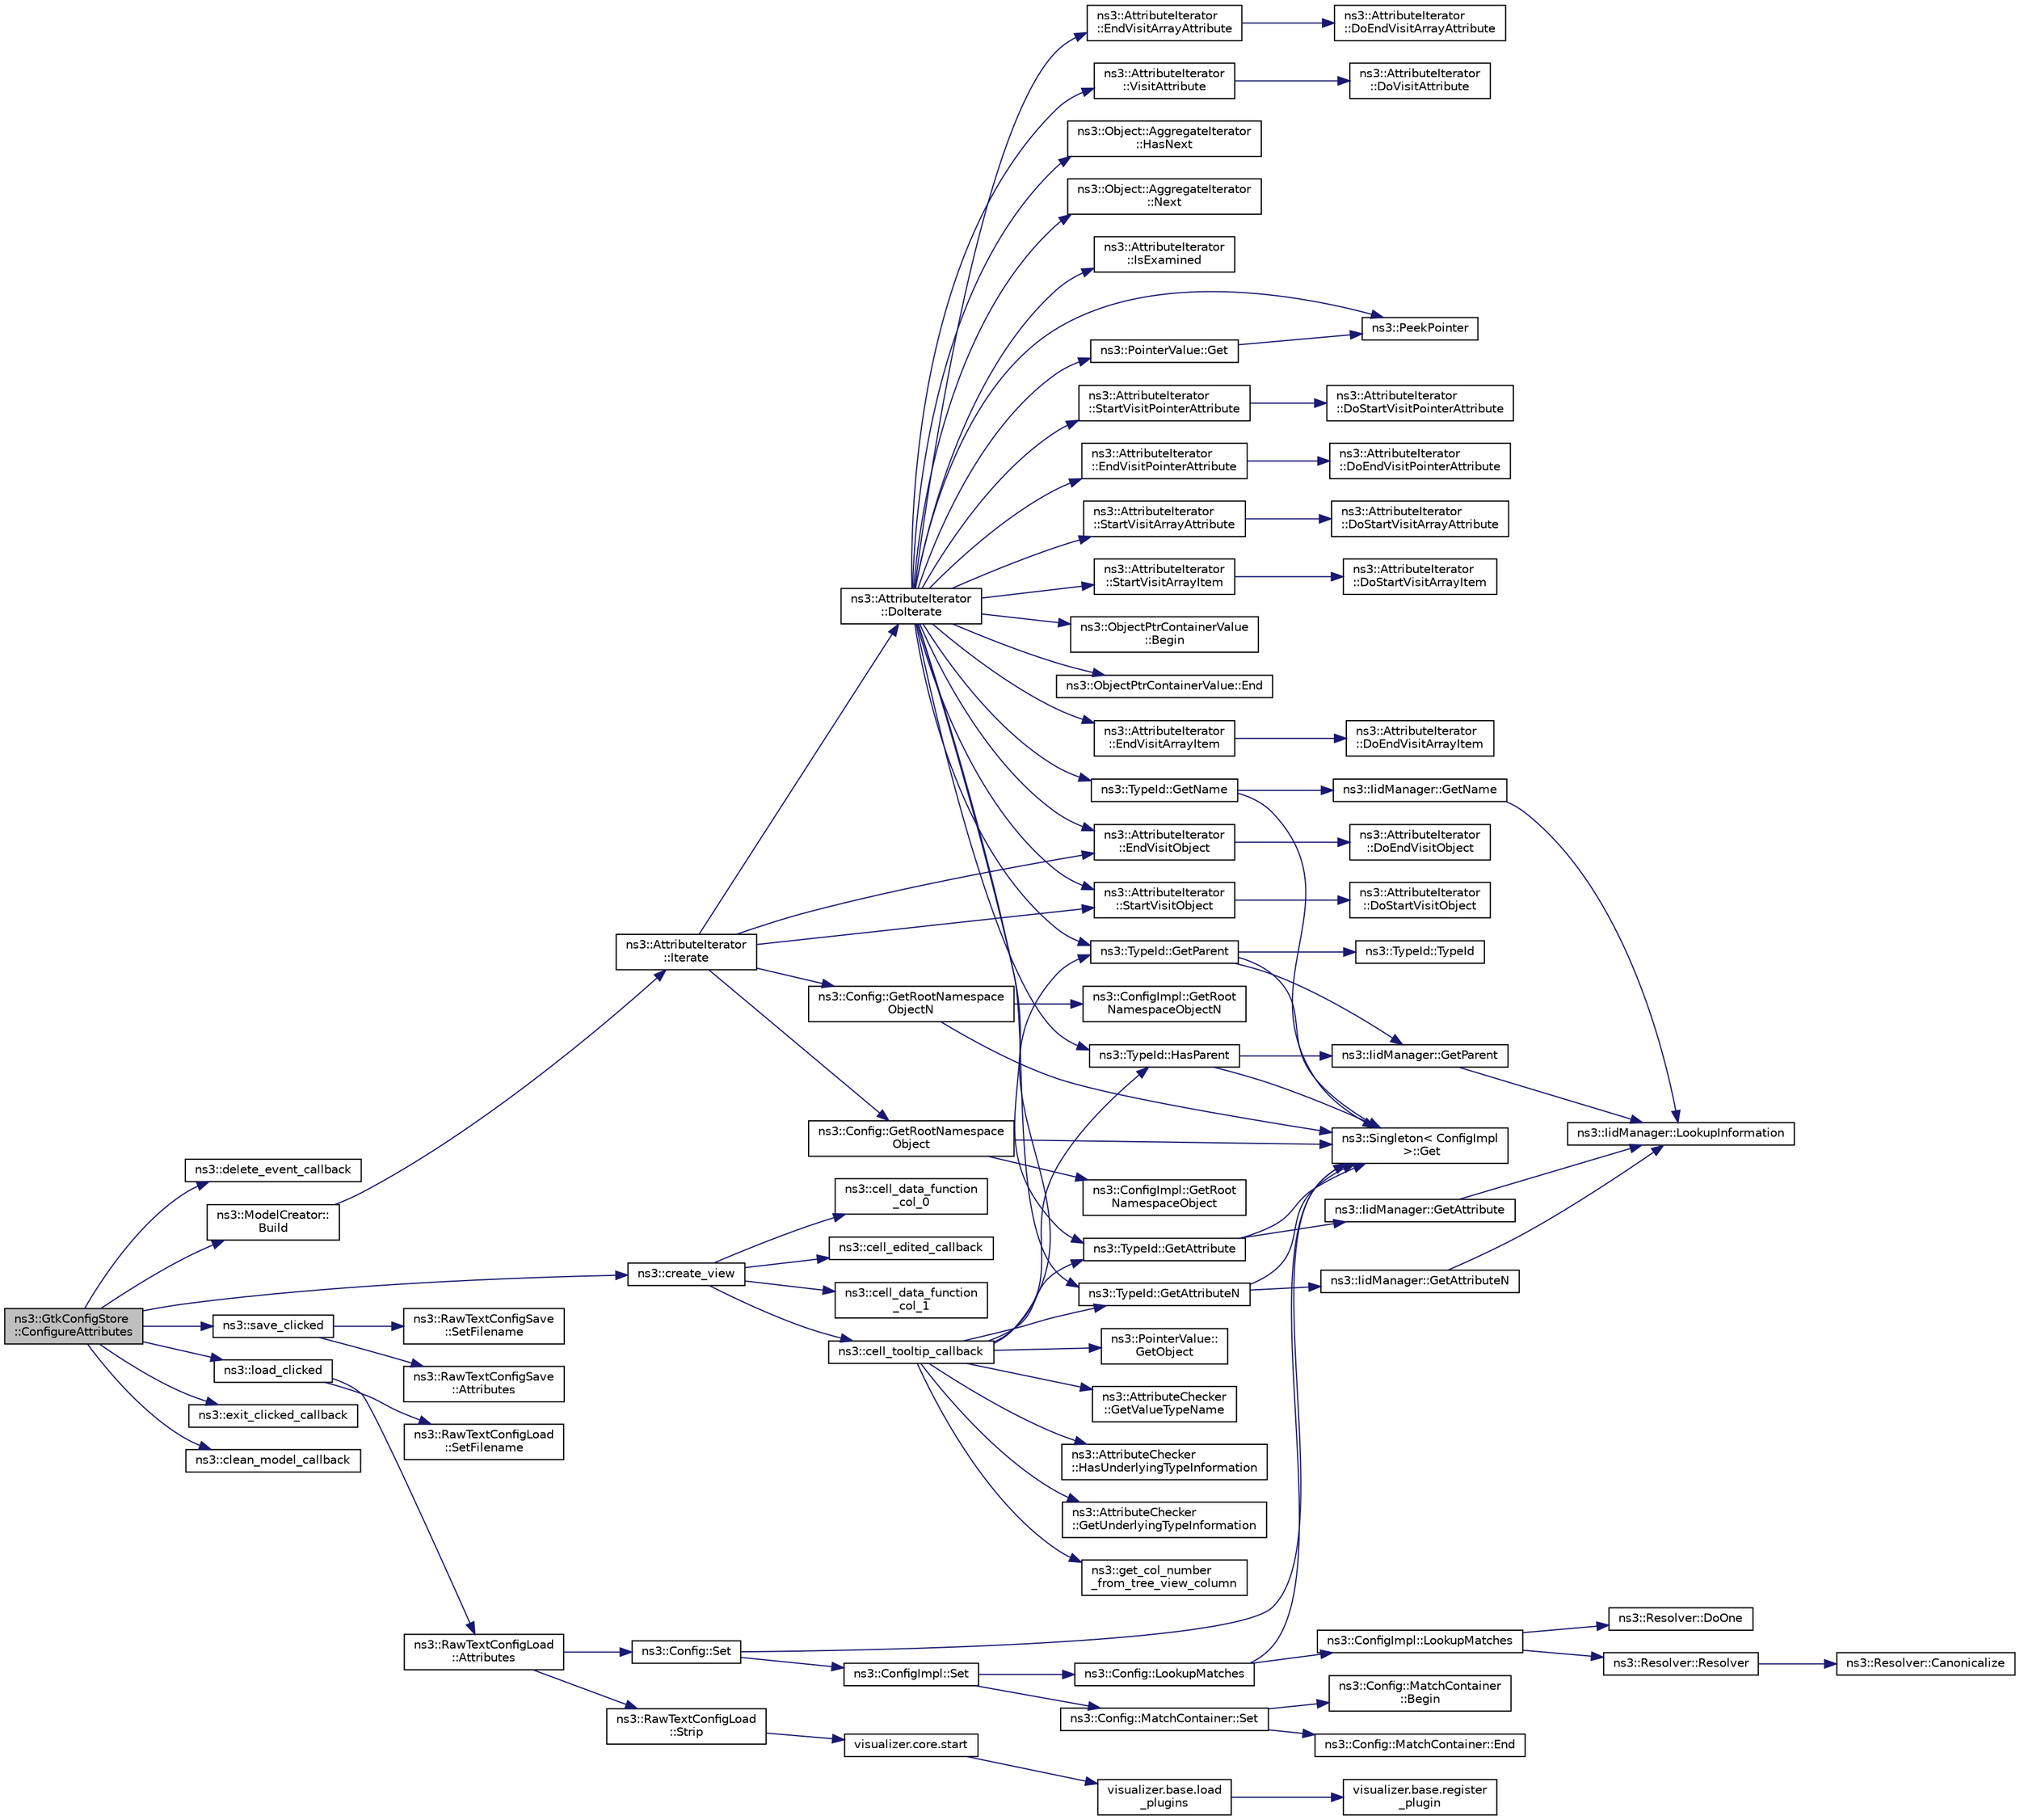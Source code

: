 digraph "ns3::GtkConfigStore::ConfigureAttributes"
{
  edge [fontname="Helvetica",fontsize="10",labelfontname="Helvetica",labelfontsize="10"];
  node [fontname="Helvetica",fontsize="10",shape=record];
  rankdir="LR";
  Node1 [label="ns3::GtkConfigStore\l::ConfigureAttributes",height=0.2,width=0.4,color="black", fillcolor="grey75", style="filled", fontcolor="black"];
  Node1 -> Node2 [color="midnightblue",fontsize="10",style="solid"];
  Node2 [label="ns3::delete_event_callback",height=0.2,width=0.4,color="black", fillcolor="white", style="filled",URL="$d7/d2e/namespacens3.html#a6b4c03fb0d3d8513e740dd12b7033c2b"];
  Node1 -> Node3 [color="midnightblue",fontsize="10",style="solid"];
  Node3 [label="ns3::ModelCreator::\lBuild",height=0.2,width=0.4,color="black", fillcolor="white", style="filled",URL="$d1/d93/classns3_1_1ModelCreator.html#a8103a829286a73b9988d1dfc018c9819"];
  Node3 -> Node4 [color="midnightblue",fontsize="10",style="solid"];
  Node4 [label="ns3::AttributeIterator\l::Iterate",height=0.2,width=0.4,color="black", fillcolor="white", style="filled",URL="$d0/de5/classns3_1_1AttributeIterator.html#a8e7de38f441cc482c2d507e2a4927b8c"];
  Node4 -> Node5 [color="midnightblue",fontsize="10",style="solid"];
  Node5 [label="ns3::Config::GetRootNamespace\lObjectN",height=0.2,width=0.4,color="black", fillcolor="white", style="filled",URL="$d1/d44/group__config.html#ga33e37a1c743294f67be8200b80de1c8b"];
  Node5 -> Node6 [color="midnightblue",fontsize="10",style="solid"];
  Node6 [label="ns3::Singleton\< ConfigImpl\l \>::Get",height=0.2,width=0.4,color="black", fillcolor="white", style="filled",URL="$d8/d77/classns3_1_1Singleton.html#a80a2cd3c25a27ea72add7a9f7a141ffa"];
  Node5 -> Node7 [color="midnightblue",fontsize="10",style="solid"];
  Node7 [label="ns3::ConfigImpl::GetRoot\lNamespaceObjectN",height=0.2,width=0.4,color="black", fillcolor="white", style="filled",URL="$d1/dbd/classns3_1_1ConfigImpl.html#a71961c0e9c32b38b00ea7bf049a5a184"];
  Node4 -> Node8 [color="midnightblue",fontsize="10",style="solid"];
  Node8 [label="ns3::Config::GetRootNamespace\lObject",height=0.2,width=0.4,color="black", fillcolor="white", style="filled",URL="$d1/d44/group__config.html#gac7edffbe59256f872d7f1afe7612aeac"];
  Node8 -> Node6 [color="midnightblue",fontsize="10",style="solid"];
  Node8 -> Node9 [color="midnightblue",fontsize="10",style="solid"];
  Node9 [label="ns3::ConfigImpl::GetRoot\lNamespaceObject",height=0.2,width=0.4,color="black", fillcolor="white", style="filled",URL="$d1/dbd/classns3_1_1ConfigImpl.html#af6106c2929095bb03cfc55ccdabc0075"];
  Node4 -> Node10 [color="midnightblue",fontsize="10",style="solid"];
  Node10 [label="ns3::AttributeIterator\l::StartVisitObject",height=0.2,width=0.4,color="black", fillcolor="white", style="filled",URL="$d0/de5/classns3_1_1AttributeIterator.html#a2702b2e4a022569d53ed28d263631d39"];
  Node10 -> Node11 [color="midnightblue",fontsize="10",style="solid"];
  Node11 [label="ns3::AttributeIterator\l::DoStartVisitObject",height=0.2,width=0.4,color="black", fillcolor="white", style="filled",URL="$d0/de5/classns3_1_1AttributeIterator.html#ad2f91f9e3802a20e25a2c7e4dccc442d"];
  Node4 -> Node12 [color="midnightblue",fontsize="10",style="solid"];
  Node12 [label="ns3::AttributeIterator\l::DoIterate",height=0.2,width=0.4,color="black", fillcolor="white", style="filled",URL="$d0/de5/classns3_1_1AttributeIterator.html#a01259d50f232e21c9c605547e26b34bb"];
  Node12 -> Node13 [color="midnightblue",fontsize="10",style="solid"];
  Node13 [label="ns3::AttributeIterator\l::IsExamined",height=0.2,width=0.4,color="black", fillcolor="white", style="filled",URL="$d0/de5/classns3_1_1AttributeIterator.html#a2875dc7947e54711f8529f59ee9e510e"];
  Node12 -> Node14 [color="midnightblue",fontsize="10",style="solid"];
  Node14 [label="ns3::TypeId::HasParent",height=0.2,width=0.4,color="black", fillcolor="white", style="filled",URL="$d6/d11/classns3_1_1TypeId.html#ab99027609ac10e4da99a8c2b978f60ac"];
  Node14 -> Node6 [color="midnightblue",fontsize="10",style="solid"];
  Node14 -> Node15 [color="midnightblue",fontsize="10",style="solid"];
  Node15 [label="ns3::IidManager::GetParent",height=0.2,width=0.4,color="black", fillcolor="white", style="filled",URL="$d4/d1c/classns3_1_1IidManager.html#a504f9d76281bd6149556b1d15e80231d"];
  Node15 -> Node16 [color="midnightblue",fontsize="10",style="solid"];
  Node16 [label="ns3::IidManager::LookupInformation",height=0.2,width=0.4,color="black", fillcolor="white", style="filled",URL="$d4/d1c/classns3_1_1IidManager.html#a6b1f4ba2815dba27a377e8a8db2384cf"];
  Node12 -> Node17 [color="midnightblue",fontsize="10",style="solid"];
  Node17 [label="ns3::TypeId::GetParent",height=0.2,width=0.4,color="black", fillcolor="white", style="filled",URL="$d6/d11/classns3_1_1TypeId.html#ac51f28398d2ef1f9a7790047c43dd22c"];
  Node17 -> Node6 [color="midnightblue",fontsize="10",style="solid"];
  Node17 -> Node15 [color="midnightblue",fontsize="10",style="solid"];
  Node17 -> Node18 [color="midnightblue",fontsize="10",style="solid"];
  Node18 [label="ns3::TypeId::TypeId",height=0.2,width=0.4,color="black", fillcolor="white", style="filled",URL="$d6/d11/classns3_1_1TypeId.html#ab76e26690f1af4f1cffa6a72245e8928"];
  Node12 -> Node19 [color="midnightblue",fontsize="10",style="solid"];
  Node19 [label="ns3::TypeId::GetName",height=0.2,width=0.4,color="black", fillcolor="white", style="filled",URL="$d6/d11/classns3_1_1TypeId.html#aa3c41c79ae428b3cb396a9c6bb3ef314"];
  Node19 -> Node6 [color="midnightblue",fontsize="10",style="solid"];
  Node19 -> Node20 [color="midnightblue",fontsize="10",style="solid"];
  Node20 [label="ns3::IidManager::GetName",height=0.2,width=0.4,color="black", fillcolor="white", style="filled",URL="$d4/d1c/classns3_1_1IidManager.html#a5d68d0f0f44594dcdec239dbdb5bf53c"];
  Node20 -> Node16 [color="midnightblue",fontsize="10",style="solid"];
  Node12 -> Node21 [color="midnightblue",fontsize="10",style="solid"];
  Node21 [label="ns3::TypeId::GetAttributeN",height=0.2,width=0.4,color="black", fillcolor="white", style="filled",URL="$d6/d11/classns3_1_1TypeId.html#a679c4713f613126a51eb400b345302cb"];
  Node21 -> Node6 [color="midnightblue",fontsize="10",style="solid"];
  Node21 -> Node22 [color="midnightblue",fontsize="10",style="solid"];
  Node22 [label="ns3::IidManager::GetAttributeN",height=0.2,width=0.4,color="black", fillcolor="white", style="filled",URL="$d4/d1c/classns3_1_1IidManager.html#aecf79ed6edb63647774dbfe90cc4f1e2"];
  Node22 -> Node16 [color="midnightblue",fontsize="10",style="solid"];
  Node12 -> Node23 [color="midnightblue",fontsize="10",style="solid"];
  Node23 [label="ns3::TypeId::GetAttribute",height=0.2,width=0.4,color="black", fillcolor="white", style="filled",URL="$d6/d11/classns3_1_1TypeId.html#aa1b746e64e606f94cbedda7cf89788c2"];
  Node23 -> Node6 [color="midnightblue",fontsize="10",style="solid"];
  Node23 -> Node24 [color="midnightblue",fontsize="10",style="solid"];
  Node24 [label="ns3::IidManager::GetAttribute",height=0.2,width=0.4,color="black", fillcolor="white", style="filled",URL="$d4/d1c/classns3_1_1IidManager.html#ae511907e47b48166763e60c583a5a940"];
  Node24 -> Node16 [color="midnightblue",fontsize="10",style="solid"];
  Node12 -> Node25 [color="midnightblue",fontsize="10",style="solid"];
  Node25 [label="ns3::PeekPointer",height=0.2,width=0.4,color="black", fillcolor="white", style="filled",URL="$d7/d2e/namespacens3.html#af2a7557fe9afdd98d8f6f8f6e412cf5a"];
  Node12 -> Node26 [color="midnightblue",fontsize="10",style="solid"];
  Node26 [label="ns3::PointerValue::Get",height=0.2,width=0.4,color="black", fillcolor="white", style="filled",URL="$d4/d53/classns3_1_1PointerValue.html#ae8e90fe3c0810cd6e4e1b1ba31f52a66"];
  Node26 -> Node25 [color="midnightblue",fontsize="10",style="solid"];
  Node12 -> Node27 [color="midnightblue",fontsize="10",style="solid"];
  Node27 [label="ns3::AttributeIterator\l::StartVisitPointerAttribute",height=0.2,width=0.4,color="black", fillcolor="white", style="filled",URL="$d0/de5/classns3_1_1AttributeIterator.html#ae64fc62245f72c257ef7d5b8e1f8caea"];
  Node27 -> Node28 [color="midnightblue",fontsize="10",style="solid"];
  Node28 [label="ns3::AttributeIterator\l::DoStartVisitPointerAttribute",height=0.2,width=0.4,color="black", fillcolor="white", style="filled",URL="$d0/de5/classns3_1_1AttributeIterator.html#a101dfcfe4d049b247af9bc6be2b0e76e"];
  Node12 -> Node29 [color="midnightblue",fontsize="10",style="solid"];
  Node29 [label="ns3::AttributeIterator\l::EndVisitPointerAttribute",height=0.2,width=0.4,color="black", fillcolor="white", style="filled",URL="$d0/de5/classns3_1_1AttributeIterator.html#af9ce0540929ea6defa9bb675814760f4"];
  Node29 -> Node30 [color="midnightblue",fontsize="10",style="solid"];
  Node30 [label="ns3::AttributeIterator\l::DoEndVisitPointerAttribute",height=0.2,width=0.4,color="black", fillcolor="white", style="filled",URL="$d0/de5/classns3_1_1AttributeIterator.html#a1d8887c8a7283f8c09539571809dbe65"];
  Node12 -> Node31 [color="midnightblue",fontsize="10",style="solid"];
  Node31 [label="ns3::AttributeIterator\l::StartVisitArrayAttribute",height=0.2,width=0.4,color="black", fillcolor="white", style="filled",URL="$d0/de5/classns3_1_1AttributeIterator.html#a5b850640b21a8ced46c4109be804a84a"];
  Node31 -> Node32 [color="midnightblue",fontsize="10",style="solid"];
  Node32 [label="ns3::AttributeIterator\l::DoStartVisitArrayAttribute",height=0.2,width=0.4,color="black", fillcolor="white", style="filled",URL="$d0/de5/classns3_1_1AttributeIterator.html#aee1c22a578b81f11e10342465e1ba424"];
  Node12 -> Node33 [color="midnightblue",fontsize="10",style="solid"];
  Node33 [label="ns3::ObjectPtrContainerValue\l::Begin",height=0.2,width=0.4,color="black", fillcolor="white", style="filled",URL="$db/dcc/classns3_1_1ObjectPtrContainerValue.html#a2dd05c2e7483eb2eeeb0b2389f238815"];
  Node12 -> Node34 [color="midnightblue",fontsize="10",style="solid"];
  Node34 [label="ns3::ObjectPtrContainerValue::End",height=0.2,width=0.4,color="black", fillcolor="white", style="filled",URL="$db/dcc/classns3_1_1ObjectPtrContainerValue.html#a45b7448cf99d2629260c21f740b904d0"];
  Node12 -> Node35 [color="midnightblue",fontsize="10",style="solid"];
  Node35 [label="ns3::AttributeIterator\l::StartVisitArrayItem",height=0.2,width=0.4,color="black", fillcolor="white", style="filled",URL="$d0/de5/classns3_1_1AttributeIterator.html#aa437c2c642c6541b01cf7abcfe92dcaf"];
  Node35 -> Node36 [color="midnightblue",fontsize="10",style="solid"];
  Node36 [label="ns3::AttributeIterator\l::DoStartVisitArrayItem",height=0.2,width=0.4,color="black", fillcolor="white", style="filled",URL="$d0/de5/classns3_1_1AttributeIterator.html#ac421482976fe8c0b4c50ec8ef926411a"];
  Node12 -> Node37 [color="midnightblue",fontsize="10",style="solid"];
  Node37 [label="ns3::AttributeIterator\l::EndVisitArrayItem",height=0.2,width=0.4,color="black", fillcolor="white", style="filled",URL="$d0/de5/classns3_1_1AttributeIterator.html#a9fe5a4891c256c2e934e0eadf0e4557a"];
  Node37 -> Node38 [color="midnightblue",fontsize="10",style="solid"];
  Node38 [label="ns3::AttributeIterator\l::DoEndVisitArrayItem",height=0.2,width=0.4,color="black", fillcolor="white", style="filled",URL="$d0/de5/classns3_1_1AttributeIterator.html#a0c7b599cd2036e6eafccb2b341c7077c"];
  Node12 -> Node39 [color="midnightblue",fontsize="10",style="solid"];
  Node39 [label="ns3::AttributeIterator\l::EndVisitArrayAttribute",height=0.2,width=0.4,color="black", fillcolor="white", style="filled",URL="$d0/de5/classns3_1_1AttributeIterator.html#a7fa62d06b3f83411f250091217f253de"];
  Node39 -> Node40 [color="midnightblue",fontsize="10",style="solid"];
  Node40 [label="ns3::AttributeIterator\l::DoEndVisitArrayAttribute",height=0.2,width=0.4,color="black", fillcolor="white", style="filled",URL="$d0/de5/classns3_1_1AttributeIterator.html#a0969a536eedefb669cd183f5a6158637"];
  Node12 -> Node41 [color="midnightblue",fontsize="10",style="solid"];
  Node41 [label="ns3::AttributeIterator\l::VisitAttribute",height=0.2,width=0.4,color="black", fillcolor="white", style="filled",URL="$d0/de5/classns3_1_1AttributeIterator.html#a43d0c36078a9b5c233102bc9daf5fed3"];
  Node41 -> Node42 [color="midnightblue",fontsize="10",style="solid"];
  Node42 [label="ns3::AttributeIterator\l::DoVisitAttribute",height=0.2,width=0.4,color="black", fillcolor="white", style="filled",URL="$d0/de5/classns3_1_1AttributeIterator.html#a6e4a614634b16fbdddd1d472928b5c12"];
  Node12 -> Node43 [color="midnightblue",fontsize="10",style="solid"];
  Node43 [label="ns3::Object::AggregateIterator\l::HasNext",height=0.2,width=0.4,color="black", fillcolor="white", style="filled",URL="$d0/deb/classns3_1_1Object_1_1AggregateIterator.html#ac1c1e997ffc59341594cba265e8c363b"];
  Node12 -> Node44 [color="midnightblue",fontsize="10",style="solid"];
  Node44 [label="ns3::Object::AggregateIterator\l::Next",height=0.2,width=0.4,color="black", fillcolor="white", style="filled",URL="$d0/deb/classns3_1_1Object_1_1AggregateIterator.html#a894f339a7c84411cb99bd2d392d175eb"];
  Node12 -> Node10 [color="midnightblue",fontsize="10",style="solid"];
  Node12 -> Node45 [color="midnightblue",fontsize="10",style="solid"];
  Node45 [label="ns3::AttributeIterator\l::EndVisitObject",height=0.2,width=0.4,color="black", fillcolor="white", style="filled",URL="$d0/de5/classns3_1_1AttributeIterator.html#a7dce7fbd38eac6791990661c03ca1ff3"];
  Node45 -> Node46 [color="midnightblue",fontsize="10",style="solid"];
  Node46 [label="ns3::AttributeIterator\l::DoEndVisitObject",height=0.2,width=0.4,color="black", fillcolor="white", style="filled",URL="$d0/de5/classns3_1_1AttributeIterator.html#af0cf05d44b7fc7dce0151137f141fd5a"];
  Node4 -> Node45 [color="midnightblue",fontsize="10",style="solid"];
  Node1 -> Node47 [color="midnightblue",fontsize="10",style="solid"];
  Node47 [label="ns3::create_view",height=0.2,width=0.4,color="black", fillcolor="white", style="filled",URL="$d7/d2e/namespacens3.html#ab9bcfcefc473e60e32d1fe4d08431dab"];
  Node47 -> Node48 [color="midnightblue",fontsize="10",style="solid"];
  Node48 [label="ns3::cell_tooltip_callback",height=0.2,width=0.4,color="black", fillcolor="white", style="filled",URL="$d7/d2e/namespacens3.html#a0b4dc016823f5ae857205ca40e91cc56"];
  Node48 -> Node49 [color="midnightblue",fontsize="10",style="solid"];
  Node49 [label="ns3::get_col_number\l_from_tree_view_column",height=0.2,width=0.4,color="black", fillcolor="white", style="filled",URL="$d7/d2e/namespacens3.html#ab119da77d89c96aee14f59bd790cb503"];
  Node48 -> Node50 [color="midnightblue",fontsize="10",style="solid"];
  Node50 [label="ns3::PointerValue::\lGetObject",height=0.2,width=0.4,color="black", fillcolor="white", style="filled",URL="$d4/d53/classns3_1_1PointerValue.html#a53d0f9f5c538ea6120c96a1ecb1344a8"];
  Node48 -> Node14 [color="midnightblue",fontsize="10",style="solid"];
  Node48 -> Node17 [color="midnightblue",fontsize="10",style="solid"];
  Node48 -> Node21 [color="midnightblue",fontsize="10",style="solid"];
  Node48 -> Node23 [color="midnightblue",fontsize="10",style="solid"];
  Node48 -> Node51 [color="midnightblue",fontsize="10",style="solid"];
  Node51 [label="ns3::AttributeChecker\l::GetValueTypeName",height=0.2,width=0.4,color="black", fillcolor="white", style="filled",URL="$de/d95/classns3_1_1AttributeChecker.html#ae2a0d51af0c8ac143b7c8e942d6a2951"];
  Node48 -> Node52 [color="midnightblue",fontsize="10",style="solid"];
  Node52 [label="ns3::AttributeChecker\l::HasUnderlyingTypeInformation",height=0.2,width=0.4,color="black", fillcolor="white", style="filled",URL="$de/d95/classns3_1_1AttributeChecker.html#a6e8d7ecc2e7d133904a537216a33ab4c"];
  Node48 -> Node53 [color="midnightblue",fontsize="10",style="solid"];
  Node53 [label="ns3::AttributeChecker\l::GetUnderlyingTypeInformation",height=0.2,width=0.4,color="black", fillcolor="white", style="filled",URL="$de/d95/classns3_1_1AttributeChecker.html#a1a96c171455980fb9ec4402c44923a18"];
  Node47 -> Node54 [color="midnightblue",fontsize="10",style="solid"];
  Node54 [label="ns3::cell_data_function\l_col_0",height=0.2,width=0.4,color="black", fillcolor="white", style="filled",URL="$d7/d2e/namespacens3.html#abf373e954479aa3a2ba07d811d802311"];
  Node47 -> Node55 [color="midnightblue",fontsize="10",style="solid"];
  Node55 [label="ns3::cell_edited_callback",height=0.2,width=0.4,color="black", fillcolor="white", style="filled",URL="$d7/d2e/namespacens3.html#a33414e6742ae340588ad1af044bbd7e7"];
  Node47 -> Node56 [color="midnightblue",fontsize="10",style="solid"];
  Node56 [label="ns3::cell_data_function\l_col_1",height=0.2,width=0.4,color="black", fillcolor="white", style="filled",URL="$d7/d2e/namespacens3.html#a26d19ffacc4b28684d3461fd6df90e00"];
  Node1 -> Node57 [color="midnightblue",fontsize="10",style="solid"];
  Node57 [label="ns3::save_clicked",height=0.2,width=0.4,color="black", fillcolor="white", style="filled",URL="$d7/d2e/namespacens3.html#a963273e5e65bfa7288d4645d4f2ec607"];
  Node57 -> Node58 [color="midnightblue",fontsize="10",style="solid"];
  Node58 [label="ns3::RawTextConfigSave\l::SetFilename",height=0.2,width=0.4,color="black", fillcolor="white", style="filled",URL="$d8/de6/classns3_1_1RawTextConfigSave.html#a6ea0b8b0c61abf6cf9caa3b5e3742aaa"];
  Node57 -> Node59 [color="midnightblue",fontsize="10",style="solid"];
  Node59 [label="ns3::RawTextConfigSave\l::Attributes",height=0.2,width=0.4,color="black", fillcolor="white", style="filled",URL="$d8/de6/classns3_1_1RawTextConfigSave.html#a2e7b740f700bca0fa1f52bdc40af751e"];
  Node1 -> Node60 [color="midnightblue",fontsize="10",style="solid"];
  Node60 [label="ns3::load_clicked",height=0.2,width=0.4,color="black", fillcolor="white", style="filled",URL="$d7/d2e/namespacens3.html#af9d871af0ea7b7c0992c485a09016e08"];
  Node60 -> Node61 [color="midnightblue",fontsize="10",style="solid"];
  Node61 [label="ns3::RawTextConfigLoad\l::SetFilename",height=0.2,width=0.4,color="black", fillcolor="white", style="filled",URL="$db/d38/classns3_1_1RawTextConfigLoad.html#ab7e3722feb39abc7fef4292a3a2aa358"];
  Node60 -> Node62 [color="midnightblue",fontsize="10",style="solid"];
  Node62 [label="ns3::RawTextConfigLoad\l::Attributes",height=0.2,width=0.4,color="black", fillcolor="white", style="filled",URL="$db/d38/classns3_1_1RawTextConfigLoad.html#ac4f323b065c9fb10bbab85720051b343"];
  Node62 -> Node63 [color="midnightblue",fontsize="10",style="solid"];
  Node63 [label="ns3::RawTextConfigLoad\l::Strip",height=0.2,width=0.4,color="black", fillcolor="white", style="filled",URL="$db/d38/classns3_1_1RawTextConfigLoad.html#aad3ad24f9eeb53999a4366673c12a11e"];
  Node63 -> Node64 [color="midnightblue",fontsize="10",style="solid"];
  Node64 [label="visualizer.core.start",height=0.2,width=0.4,color="black", fillcolor="white", style="filled",URL="$df/d6c/namespacevisualizer_1_1core.html#a2a35e5d8a34af358b508dac8635754e0"];
  Node64 -> Node65 [color="midnightblue",fontsize="10",style="solid"];
  Node65 [label="visualizer.base.load\l_plugins",height=0.2,width=0.4,color="black", fillcolor="white", style="filled",URL="$d4/d39/namespacevisualizer_1_1base.html#ad171497a5ff1afe0a73bedaebf35448f"];
  Node65 -> Node66 [color="midnightblue",fontsize="10",style="solid"];
  Node66 [label="visualizer.base.register\l_plugin",height=0.2,width=0.4,color="black", fillcolor="white", style="filled",URL="$d4/d39/namespacevisualizer_1_1base.html#a6b0ffcff1e17ec4027496f50177e5b9e"];
  Node62 -> Node67 [color="midnightblue",fontsize="10",style="solid"];
  Node67 [label="ns3::Config::Set",height=0.2,width=0.4,color="black", fillcolor="white", style="filled",URL="$d1/d44/group__config.html#gadce03667ec621d64ce4aace85d9bcfd0"];
  Node67 -> Node6 [color="midnightblue",fontsize="10",style="solid"];
  Node67 -> Node68 [color="midnightblue",fontsize="10",style="solid"];
  Node68 [label="ns3::ConfigImpl::Set",height=0.2,width=0.4,color="black", fillcolor="white", style="filled",URL="$d1/dbd/classns3_1_1ConfigImpl.html#ae9a4dc1fdb7e45839c1e129298f54542"];
  Node68 -> Node69 [color="midnightblue",fontsize="10",style="solid"];
  Node69 [label="ns3::Config::LookupMatches",height=0.2,width=0.4,color="black", fillcolor="white", style="filled",URL="$d1/d44/group__config.html#ga74aeb63f8f50b4a98043351552ef7db6"];
  Node69 -> Node6 [color="midnightblue",fontsize="10",style="solid"];
  Node69 -> Node70 [color="midnightblue",fontsize="10",style="solid"];
  Node70 [label="ns3::ConfigImpl::LookupMatches",height=0.2,width=0.4,color="black", fillcolor="white", style="filled",URL="$d1/dbd/classns3_1_1ConfigImpl.html#a15729299768695aa09a7ac0ba2c3b7e9"];
  Node70 -> Node71 [color="midnightblue",fontsize="10",style="solid"];
  Node71 [label="ns3::Resolver::Resolver",height=0.2,width=0.4,color="black", fillcolor="white", style="filled",URL="$d4/dc4/classns3_1_1Resolver.html#aacc39f1f92a6a127e71210936f7f7d35"];
  Node71 -> Node72 [color="midnightblue",fontsize="10",style="solid"];
  Node72 [label="ns3::Resolver::Canonicalize",height=0.2,width=0.4,color="black", fillcolor="white", style="filled",URL="$d4/dc4/classns3_1_1Resolver.html#a17e3b2dbd56da7d36782f3926713b48f"];
  Node70 -> Node73 [color="midnightblue",fontsize="10",style="solid"];
  Node73 [label="ns3::Resolver::DoOne",height=0.2,width=0.4,color="black", fillcolor="white", style="filled",URL="$d4/dc4/classns3_1_1Resolver.html#afba9f35df8976f26b6de7be7350a49d4"];
  Node68 -> Node74 [color="midnightblue",fontsize="10",style="solid"];
  Node74 [label="ns3::Config::MatchContainer::Set",height=0.2,width=0.4,color="black", fillcolor="white", style="filled",URL="$d5/d7e/classns3_1_1Config_1_1MatchContainer.html#a4d946efb9907c1625581617402274fa3"];
  Node74 -> Node75 [color="midnightblue",fontsize="10",style="solid"];
  Node75 [label="ns3::Config::MatchContainer\l::Begin",height=0.2,width=0.4,color="black", fillcolor="white", style="filled",URL="$d5/d7e/classns3_1_1Config_1_1MatchContainer.html#a2e43e17fd626a590ec5f53e6fea4fcbd"];
  Node74 -> Node76 [color="midnightblue",fontsize="10",style="solid"];
  Node76 [label="ns3::Config::MatchContainer::End",height=0.2,width=0.4,color="black", fillcolor="white", style="filled",URL="$d5/d7e/classns3_1_1Config_1_1MatchContainer.html#a2d1d324e932a984033ffdf1a61784d9c"];
  Node1 -> Node77 [color="midnightblue",fontsize="10",style="solid"];
  Node77 [label="ns3::exit_clicked_callback",height=0.2,width=0.4,color="black", fillcolor="white", style="filled",URL="$d7/d2e/namespacens3.html#a7f3b1dcf03a7f3a2f0d97a6ccf87fa62"];
  Node1 -> Node78 [color="midnightblue",fontsize="10",style="solid"];
  Node78 [label="ns3::clean_model_callback",height=0.2,width=0.4,color="black", fillcolor="white", style="filled",URL="$d7/d2e/namespacens3.html#a12e280cbcb12ad1955d5ee0cca1cff47"];
}
